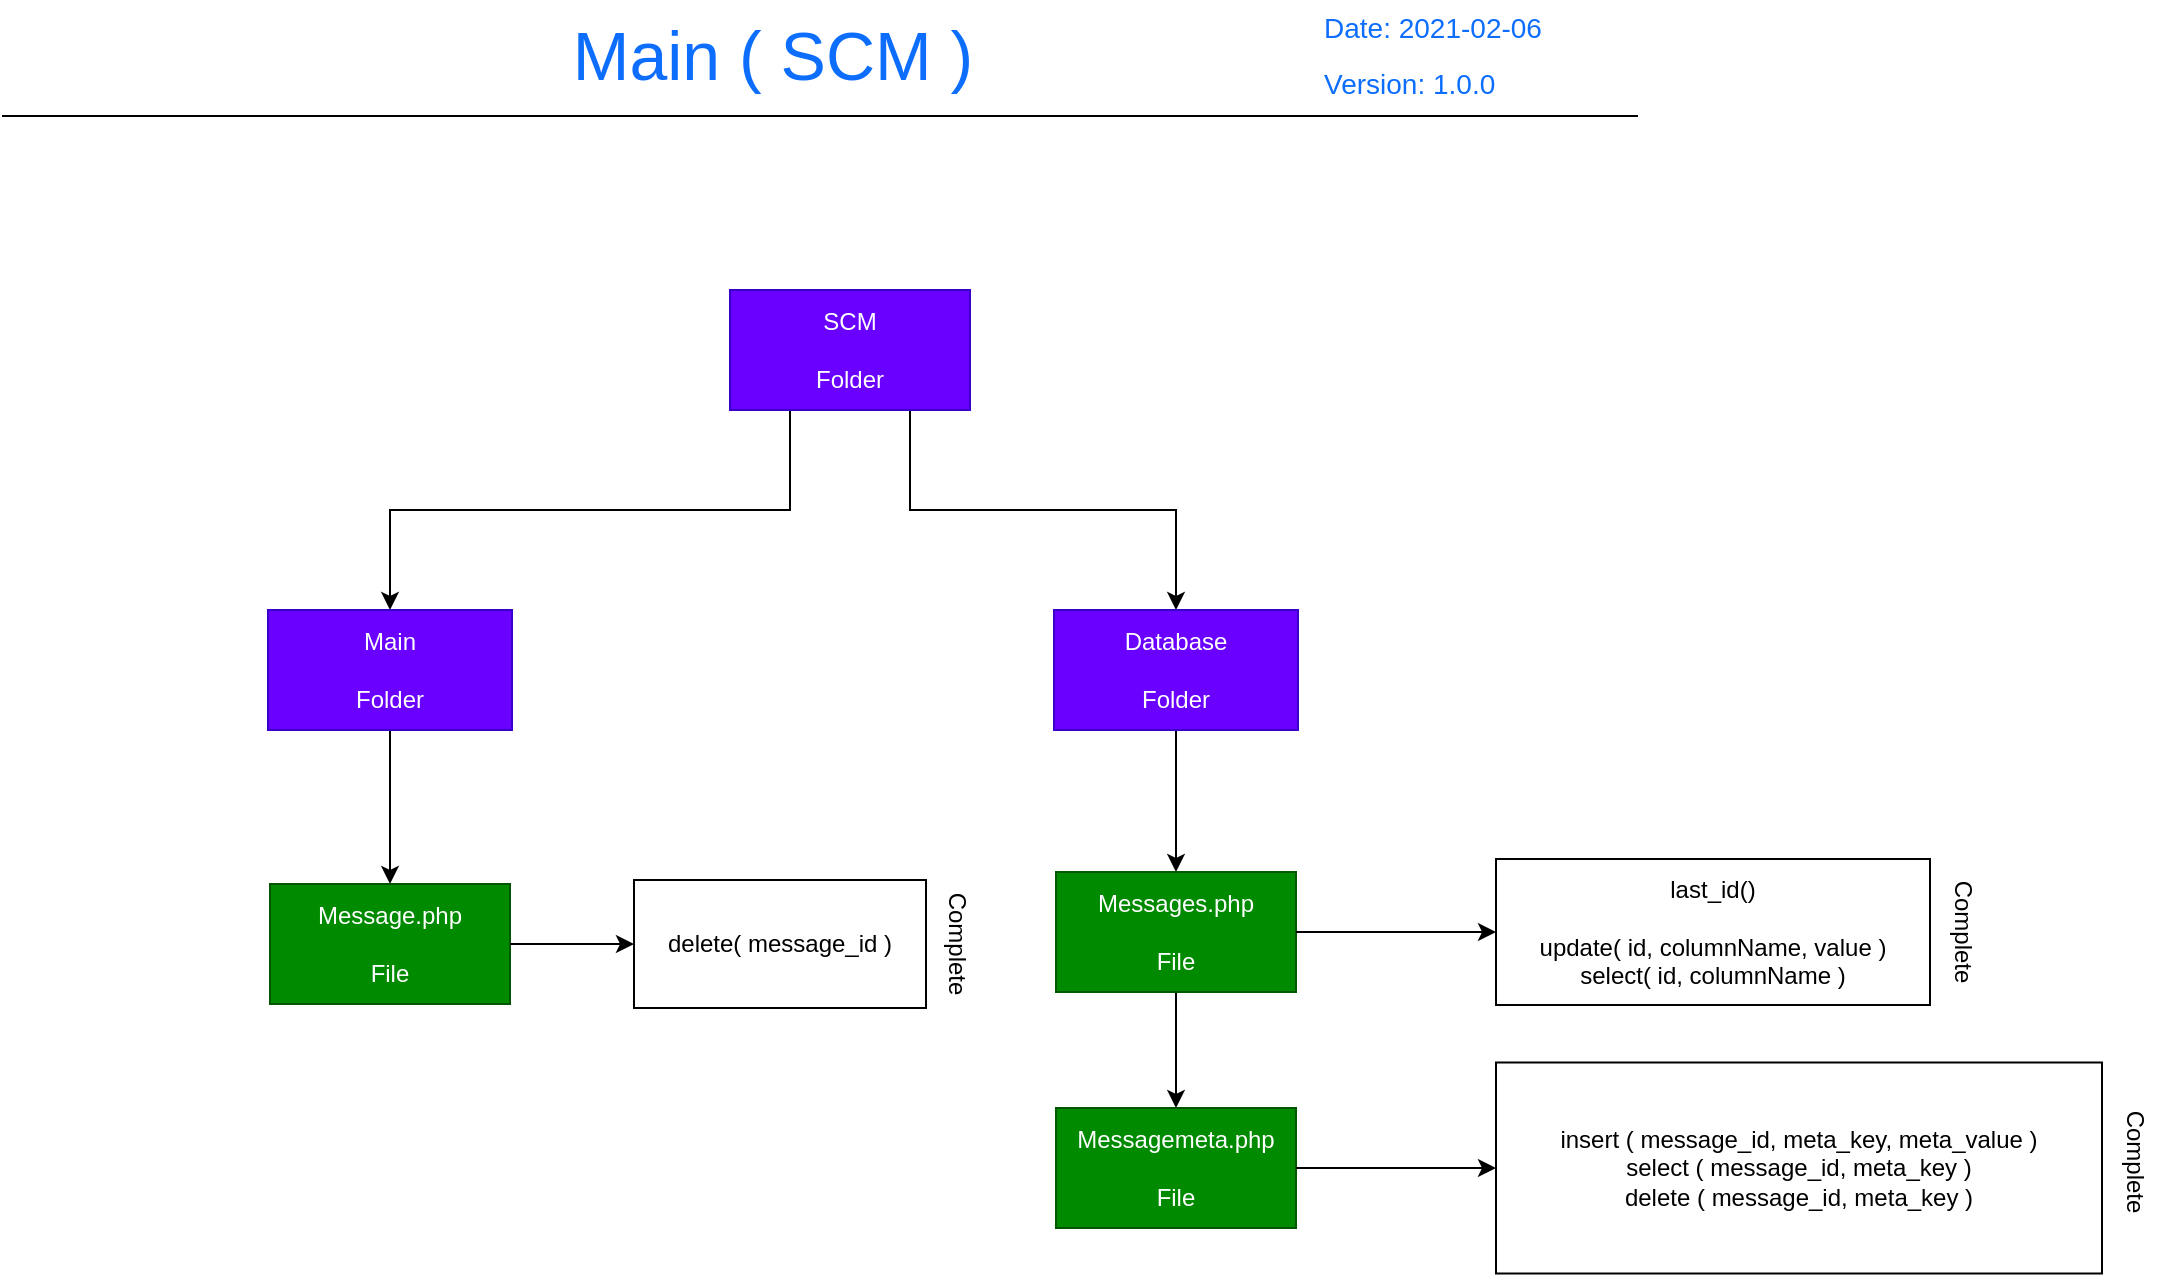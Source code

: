 <mxfile version="13.9.5" type="device"><diagram id="Kl6mVcEGPN740rSC871S" name="Main"><mxGraphModel dx="1525" dy="1080" grid="0" gridSize="10" guides="1" tooltips="1" connect="1" arrows="1" fold="1" page="0" pageScale="1" pageWidth="827" pageHeight="1169" background="none" math="0" shadow="0"><root><mxCell id="0"/><mxCell id="1" style="" parent="0"/><mxCell id="WsRDvoaPurefrlKP74-U-1" value="" style="group;fontSize=34;" parent="1" vertex="1" connectable="0"><mxGeometry x="-10" y="-7" width="818" height="58" as="geometry"/></mxCell><mxCell id="Wpz8dxr0vo_h_lfumI_Q-9" value="Main ( SCM )" style="text;html=1;strokeColor=none;fillColor=none;align=center;verticalAlign=middle;whiteSpace=wrap;labelBackgroundColor=none;fontSize=34;fontColor=#0d6efd;" parent="WsRDvoaPurefrlKP74-U-1" vertex="1"><mxGeometry x="276" width="219" height="55" as="geometry"/></mxCell><mxCell id="Wpz8dxr0vo_h_lfumI_Q-10" value="Date: 2021-02-06" style="text;html=1;strokeColor=none;fillColor=none;align=left;verticalAlign=middle;whiteSpace=wrap;labelBackgroundColor=none;fontSize=14;fontColor=#0d6efd;" parent="WsRDvoaPurefrlKP74-U-1" vertex="1"><mxGeometry x="659" y="1" width="147" height="25" as="geometry"/></mxCell><mxCell id="Wpz8dxr0vo_h_lfumI_Q-11" value="" style="endArrow=none;html=1;fontSize=14;fontColor=#0d6efd;" parent="WsRDvoaPurefrlKP74-U-1" edge="1"><mxGeometry width="50" height="50" relative="1" as="geometry"><mxPoint y="58" as="sourcePoint"/><mxPoint x="818" y="58" as="targetPoint"/></mxGeometry></mxCell><mxCell id="Wpz8dxr0vo_h_lfumI_Q-12" value="Version: 1.0.0" style="text;html=1;strokeColor=none;fillColor=none;align=left;verticalAlign=middle;whiteSpace=wrap;labelBackgroundColor=none;fontSize=14;fontColor=#0d6efd;" parent="WsRDvoaPurefrlKP74-U-1" vertex="1"><mxGeometry x="659" y="32" width="132" height="20" as="geometry"/></mxCell><mxCell id="yId2BWLcgXu6y1h-O3wd-12" style="edgeStyle=orthogonalEdgeStyle;rounded=0;orthogonalLoop=1;jettySize=auto;html=1;exitX=0.25;exitY=1;exitDx=0;exitDy=0;" parent="1" source="WQthTlNMTGXINc6n65LR-1" target="yId2BWLcgXu6y1h-O3wd-7" edge="1"><mxGeometry relative="1" as="geometry"/></mxCell><mxCell id="yId2BWLcgXu6y1h-O3wd-13" style="edgeStyle=orthogonalEdgeStyle;rounded=0;orthogonalLoop=1;jettySize=auto;html=1;exitX=0.75;exitY=1;exitDx=0;exitDy=0;entryX=0.5;entryY=0;entryDx=0;entryDy=0;" parent="1" source="WQthTlNMTGXINc6n65LR-1" target="WQthTlNMTGXINc6n65LR-6" edge="1"><mxGeometry relative="1" as="geometry"/></mxCell><mxCell id="WQthTlNMTGXINc6n65LR-1" value="SCM&lt;br&gt;&lt;br&gt;Folder" style="rounded=0;whiteSpace=wrap;html=1;fillColor=#6a00ff;strokeColor=#3700CC;fontColor=#ffffff;" parent="1" vertex="1"><mxGeometry x="354" y="138" width="120" height="60" as="geometry"/></mxCell><mxCell id="G7hZERcXVpfjcrVIW6ZU-2" style="edgeStyle=orthogonalEdgeStyle;rounded=0;orthogonalLoop=1;jettySize=auto;html=1;exitX=0.5;exitY=1;exitDx=0;exitDy=0;" parent="1" source="WQthTlNMTGXINc6n65LR-6" target="_hFeF-kINPFnt8Kzmhpl-8" edge="1"><mxGeometry relative="1" as="geometry"/></mxCell><mxCell id="WQthTlNMTGXINc6n65LR-6" value="Database&lt;br&gt;&lt;br&gt;Folder" style="rounded=0;whiteSpace=wrap;html=1;fillColor=#6a00ff;strokeColor=#3700CC;fontColor=#ffffff;container=0;imageHeight=24;imageWidth=24;arcSize=12;" parent="1" vertex="1"><mxGeometry x="516" y="298" width="122" height="60" as="geometry"/></mxCell><mxCell id="yId2BWLcgXu6y1h-O3wd-6" style="edgeStyle=orthogonalEdgeStyle;rounded=0;orthogonalLoop=1;jettySize=auto;html=1;exitX=0.5;exitY=1;exitDx=0;exitDy=0;" parent="1" source="_hFeF-kINPFnt8Kzmhpl-8" target="yId2BWLcgXu6y1h-O3wd-3" edge="1"><mxGeometry relative="1" as="geometry"/></mxCell><mxCell id="_hFeF-kINPFnt8Kzmhpl-8" value="Messages.php&lt;br&gt;&lt;br&gt;File" style="rounded=0;whiteSpace=wrap;html=1;fillColor=#008a00;strokeColor=#005700;fontColor=#ffffff;container=0;" parent="1" vertex="1"><mxGeometry x="517" y="429" width="120" height="60" as="geometry"/></mxCell><mxCell id="_hFeF-kINPFnt8Kzmhpl-9" value="last_id()&lt;br&gt;&lt;br&gt;update( id, columnName, value )&lt;br&gt;select( id, columnName )" style="rounded=0;whiteSpace=wrap;html=1;container=0;" parent="1" vertex="1"><mxGeometry x="737" y="422.5" width="217" height="73" as="geometry"/></mxCell><mxCell id="_hFeF-kINPFnt8Kzmhpl-10" style="edgeStyle=orthogonalEdgeStyle;rounded=0;orthogonalLoop=1;jettySize=auto;html=1;exitX=1;exitY=0.5;exitDx=0;exitDy=0;entryX=0;entryY=0.5;entryDx=0;entryDy=0;" parent="1" source="_hFeF-kINPFnt8Kzmhpl-8" target="_hFeF-kINPFnt8Kzmhpl-9" edge="1"><mxGeometry x="517" y="429" as="geometry"/></mxCell><mxCell id="yId2BWLcgXu6y1h-O3wd-3" value="Messagemeta.php&lt;br&gt;&lt;br&gt;File" style="rounded=0;whiteSpace=wrap;html=1;fillColor=#008a00;strokeColor=#005700;fontColor=#ffffff;container=0;" parent="1" vertex="1"><mxGeometry x="517" y="547" width="120" height="60" as="geometry"/></mxCell><mxCell id="yId2BWLcgXu6y1h-O3wd-4" value="insert ( message_id, meta_key, meta_value )&lt;br&gt;select ( message_id, meta_key )&lt;br&gt;delete ( message_id, meta_key )" style="rounded=0;whiteSpace=wrap;html=1;container=0;" parent="1" vertex="1"><mxGeometry x="737" y="524.25" width="303" height="105.5" as="geometry"/></mxCell><mxCell id="yId2BWLcgXu6y1h-O3wd-5" style="edgeStyle=orthogonalEdgeStyle;rounded=0;orthogonalLoop=1;jettySize=auto;html=1;exitX=1;exitY=0.5;exitDx=0;exitDy=0;entryX=0;entryY=0.5;entryDx=0;entryDy=0;" parent="1" source="yId2BWLcgXu6y1h-O3wd-3" target="yId2BWLcgXu6y1h-O3wd-4" edge="1"><mxGeometry x="517" y="547" as="geometry"/></mxCell><mxCell id="yId2BWLcgXu6y1h-O3wd-11" style="edgeStyle=orthogonalEdgeStyle;rounded=0;orthogonalLoop=1;jettySize=auto;html=1;exitX=0.5;exitY=1;exitDx=0;exitDy=0;" parent="1" source="yId2BWLcgXu6y1h-O3wd-7" target="yId2BWLcgXu6y1h-O3wd-8" edge="1"><mxGeometry relative="1" as="geometry"/></mxCell><mxCell id="yId2BWLcgXu6y1h-O3wd-7" value="Main&lt;br&gt;&lt;br&gt;Folder" style="rounded=0;whiteSpace=wrap;html=1;fillColor=#6a00ff;strokeColor=#3700CC;fontColor=#ffffff;container=0;imageHeight=24;imageWidth=24;arcSize=12;" parent="1" vertex="1"><mxGeometry x="123" y="298" width="122" height="60" as="geometry"/></mxCell><mxCell id="yId2BWLcgXu6y1h-O3wd-8" value="Message.php&lt;br&gt;&lt;br&gt;File" style="rounded=0;whiteSpace=wrap;html=1;fillColor=#008a00;strokeColor=#005700;fontColor=#ffffff;container=0;" parent="1" vertex="1"><mxGeometry x="124" y="435" width="120" height="60" as="geometry"/></mxCell><mxCell id="yId2BWLcgXu6y1h-O3wd-9" value="delete( message_id )" style="rounded=0;whiteSpace=wrap;html=1;container=0;" parent="1" vertex="1"><mxGeometry x="306" y="433" width="146" height="64" as="geometry"/></mxCell><mxCell id="yId2BWLcgXu6y1h-O3wd-10" style="edgeStyle=orthogonalEdgeStyle;rounded=0;orthogonalLoop=1;jettySize=auto;html=1;exitX=1;exitY=0.5;exitDx=0;exitDy=0;entryX=0;entryY=0.5;entryDx=0;entryDy=0;" parent="1" source="yId2BWLcgXu6y1h-O3wd-8" target="yId2BWLcgXu6y1h-O3wd-9" edge="1"><mxGeometry x="123" y="435" as="geometry"/></mxCell><mxCell id="L50Qh7W4WlLHV-296NGZ-2" value="Complete" style="text;html=1;strokeColor=none;fillColor=none;align=center;verticalAlign=middle;whiteSpace=wrap;rounded=0;rotation=90;" parent="1" vertex="1"><mxGeometry x="1026" y="564" width="61" height="20" as="geometry"/></mxCell><mxCell id="L50Qh7W4WlLHV-296NGZ-3" value="Complete" style="text;html=1;strokeColor=none;fillColor=none;align=center;verticalAlign=middle;whiteSpace=wrap;rounded=0;rotation=90;" parent="1" vertex="1"><mxGeometry x="940" y="449" width="61" height="20" as="geometry"/></mxCell><mxCell id="L50Qh7W4WlLHV-296NGZ-4" value="Complete" style="text;html=1;strokeColor=none;fillColor=none;align=center;verticalAlign=middle;whiteSpace=wrap;rounded=0;rotation=90;" parent="1" vertex="1"><mxGeometry x="437" y="455" width="61" height="20" as="geometry"/></mxCell></root></mxGraphModel></diagram></mxfile>